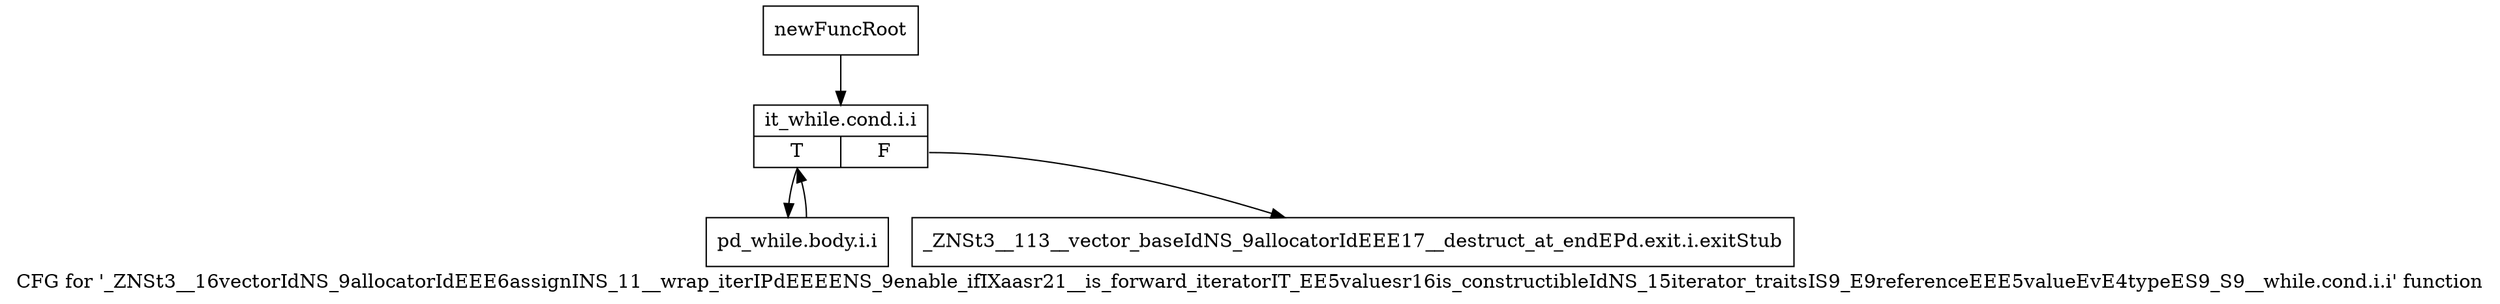 digraph "CFG for '_ZNSt3__16vectorIdNS_9allocatorIdEEE6assignINS_11__wrap_iterIPdEEEENS_9enable_ifIXaasr21__is_forward_iteratorIT_EE5valuesr16is_constructibleIdNS_15iterator_traitsIS9_E9referenceEEE5valueEvE4typeES9_S9__while.cond.i.i' function" {
	label="CFG for '_ZNSt3__16vectorIdNS_9allocatorIdEEE6assignINS_11__wrap_iterIPdEEEENS_9enable_ifIXaasr21__is_forward_iteratorIT_EE5valuesr16is_constructibleIdNS_15iterator_traitsIS9_E9referenceEEE5valueEvE4typeES9_S9__while.cond.i.i' function";

	Node0x96337b0 [shape=record,label="{newFuncRoot}"];
	Node0x96337b0 -> Node0x9633850;
	Node0x9633800 [shape=record,label="{_ZNSt3__113__vector_baseIdNS_9allocatorIdEEE17__destruct_at_endEPd.exit.i.exitStub}"];
	Node0x9633850 [shape=record,label="{it_while.cond.i.i|{<s0>T|<s1>F}}"];
	Node0x9633850:s0 -> Node0x96338a0;
	Node0x9633850:s1 -> Node0x9633800;
	Node0x96338a0 [shape=record,label="{pd_while.body.i.i}"];
	Node0x96338a0 -> Node0x9633850;
}
